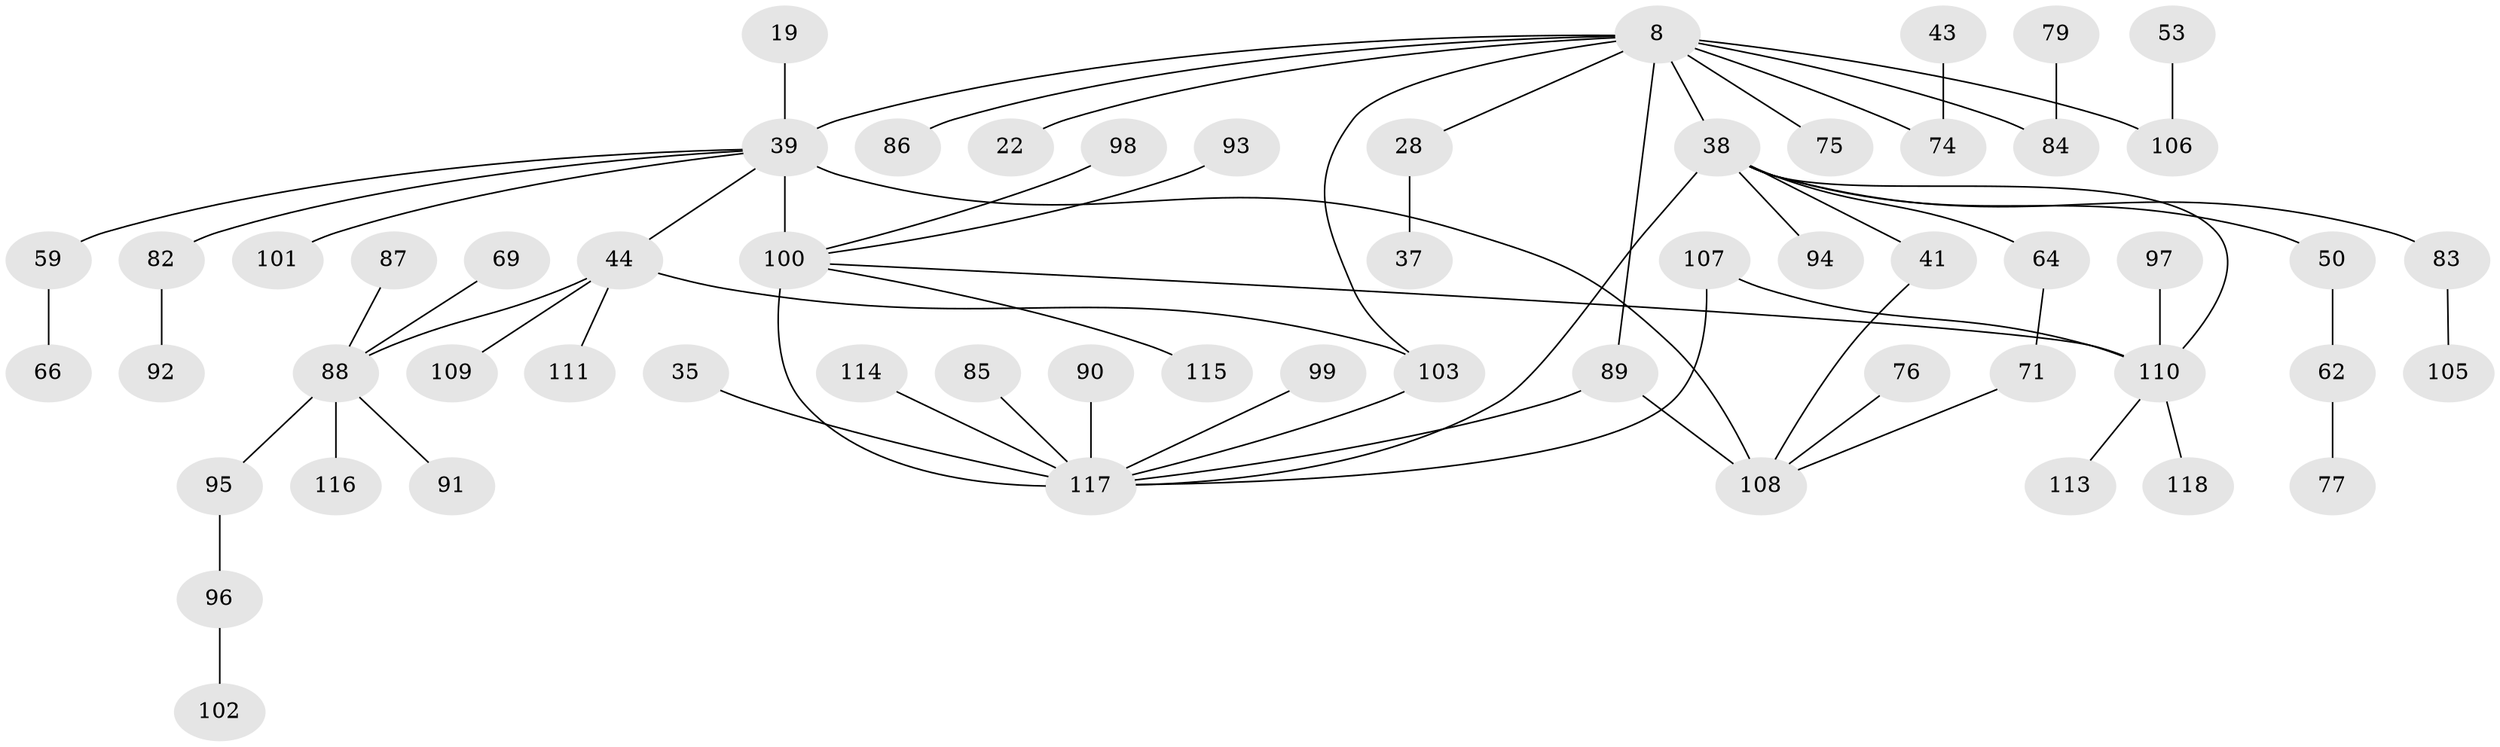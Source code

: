// original degree distribution, {3: 0.211864406779661, 8: 0.01694915254237288, 5: 0.01694915254237288, 4: 0.05084745762711865, 6: 0.025423728813559324, 2: 0.2966101694915254, 7: 0.00847457627118644, 1: 0.3728813559322034}
// Generated by graph-tools (version 1.1) at 2025/45/03/04/25 21:45:08]
// undirected, 59 vertices, 67 edges
graph export_dot {
graph [start="1"]
  node [color=gray90,style=filled];
  8 [super="+4"];
  19 [super="+16"];
  22 [super="+9"];
  28;
  35;
  37;
  38 [super="+12"];
  39 [super="+2"];
  41 [super="+20"];
  43;
  44 [super="+3"];
  50;
  53;
  59;
  62;
  64 [super="+49"];
  66;
  69;
  71;
  74 [super="+36"];
  75;
  76;
  77;
  79;
  82 [super="+31"];
  83 [super="+18"];
  84 [super="+45"];
  85;
  86;
  87;
  88 [super="+73+81"];
  89 [super="+17"];
  90;
  91;
  92;
  93;
  94;
  95;
  96;
  97;
  98;
  99;
  100 [super="+48+61+72"];
  101;
  102;
  103 [super="+27"];
  105;
  106 [super="+33"];
  107;
  108 [super="+63"];
  109;
  110 [super="+104+78+70+46"];
  111;
  113;
  114;
  115;
  116;
  117 [super="+21+112"];
  118;
  8 -- 75;
  8 -- 89;
  8 -- 38 [weight=2];
  8 -- 39;
  8 -- 86;
  8 -- 28;
  8 -- 103;
  8 -- 106;
  8 -- 74;
  8 -- 84;
  8 -- 22;
  19 -- 39;
  28 -- 37;
  35 -- 117;
  38 -- 94;
  38 -- 50;
  38 -- 117;
  38 -- 41;
  38 -- 64;
  38 -- 110 [weight=2];
  38 -- 83;
  39 -- 59;
  39 -- 101;
  39 -- 108 [weight=2];
  39 -- 44;
  39 -- 82;
  39 -- 100 [weight=3];
  41 -- 108;
  43 -- 74;
  44 -- 109;
  44 -- 111;
  44 -- 103;
  44 -- 88;
  50 -- 62;
  53 -- 106;
  59 -- 66;
  62 -- 77;
  64 -- 71;
  69 -- 88;
  71 -- 108;
  76 -- 108;
  79 -- 84;
  82 -- 92;
  83 -- 105;
  85 -- 117;
  87 -- 88;
  88 -- 95;
  88 -- 116;
  88 -- 91;
  89 -- 108;
  89 -- 117;
  90 -- 117;
  93 -- 100;
  95 -- 96;
  96 -- 102;
  97 -- 110;
  98 -- 100;
  99 -- 117;
  100 -- 115;
  100 -- 117 [weight=2];
  100 -- 110;
  103 -- 117;
  107 -- 110;
  107 -- 117;
  110 -- 113;
  110 -- 118;
  114 -- 117;
}
